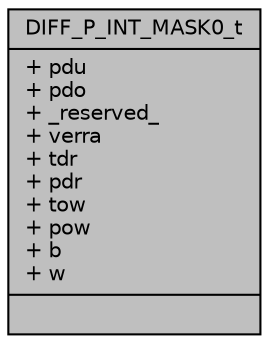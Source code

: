 digraph "DIFF_P_INT_MASK0_t"
{
  edge [fontname="Helvetica",fontsize="10",labelfontname="Helvetica",labelfontsize="10"];
  node [fontname="Helvetica",fontsize="10",shape=record];
  Node1 [label="{DIFF_P_INT_MASK0_t\n|+ pdu\l+ pdo\l+ _reserved_\l+ verra\l+ tdr\l+ pdr\l+ tow\l+ pow\l+ b\l+ w\l|}",height=0.2,width=0.4,color="black", fillcolor="grey75", style="filled", fontcolor="black"];
}
